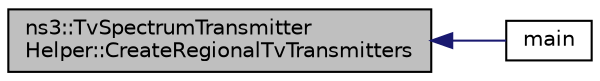digraph "ns3::TvSpectrumTransmitterHelper::CreateRegionalTvTransmitters"
{
  edge [fontname="Helvetica",fontsize="10",labelfontname="Helvetica",labelfontsize="10"];
  node [fontname="Helvetica",fontsize="10",shape=record];
  rankdir="LR";
  Node1 [label="ns3::TvSpectrumTransmitter\lHelper::CreateRegionalTvTransmitters",height=0.2,width=0.4,color="black", fillcolor="grey75", style="filled", fontcolor="black"];
  Node1 -> Node2 [dir="back",color="midnightblue",fontsize="10",style="solid"];
  Node2 [label="main",height=0.2,width=0.4,color="black", fillcolor="white", style="filled",URL="$de/d92/tv-trans-regional-example_8cc.html#a3c04138a5bfe5d72780bb7e82a18e627"];
}
